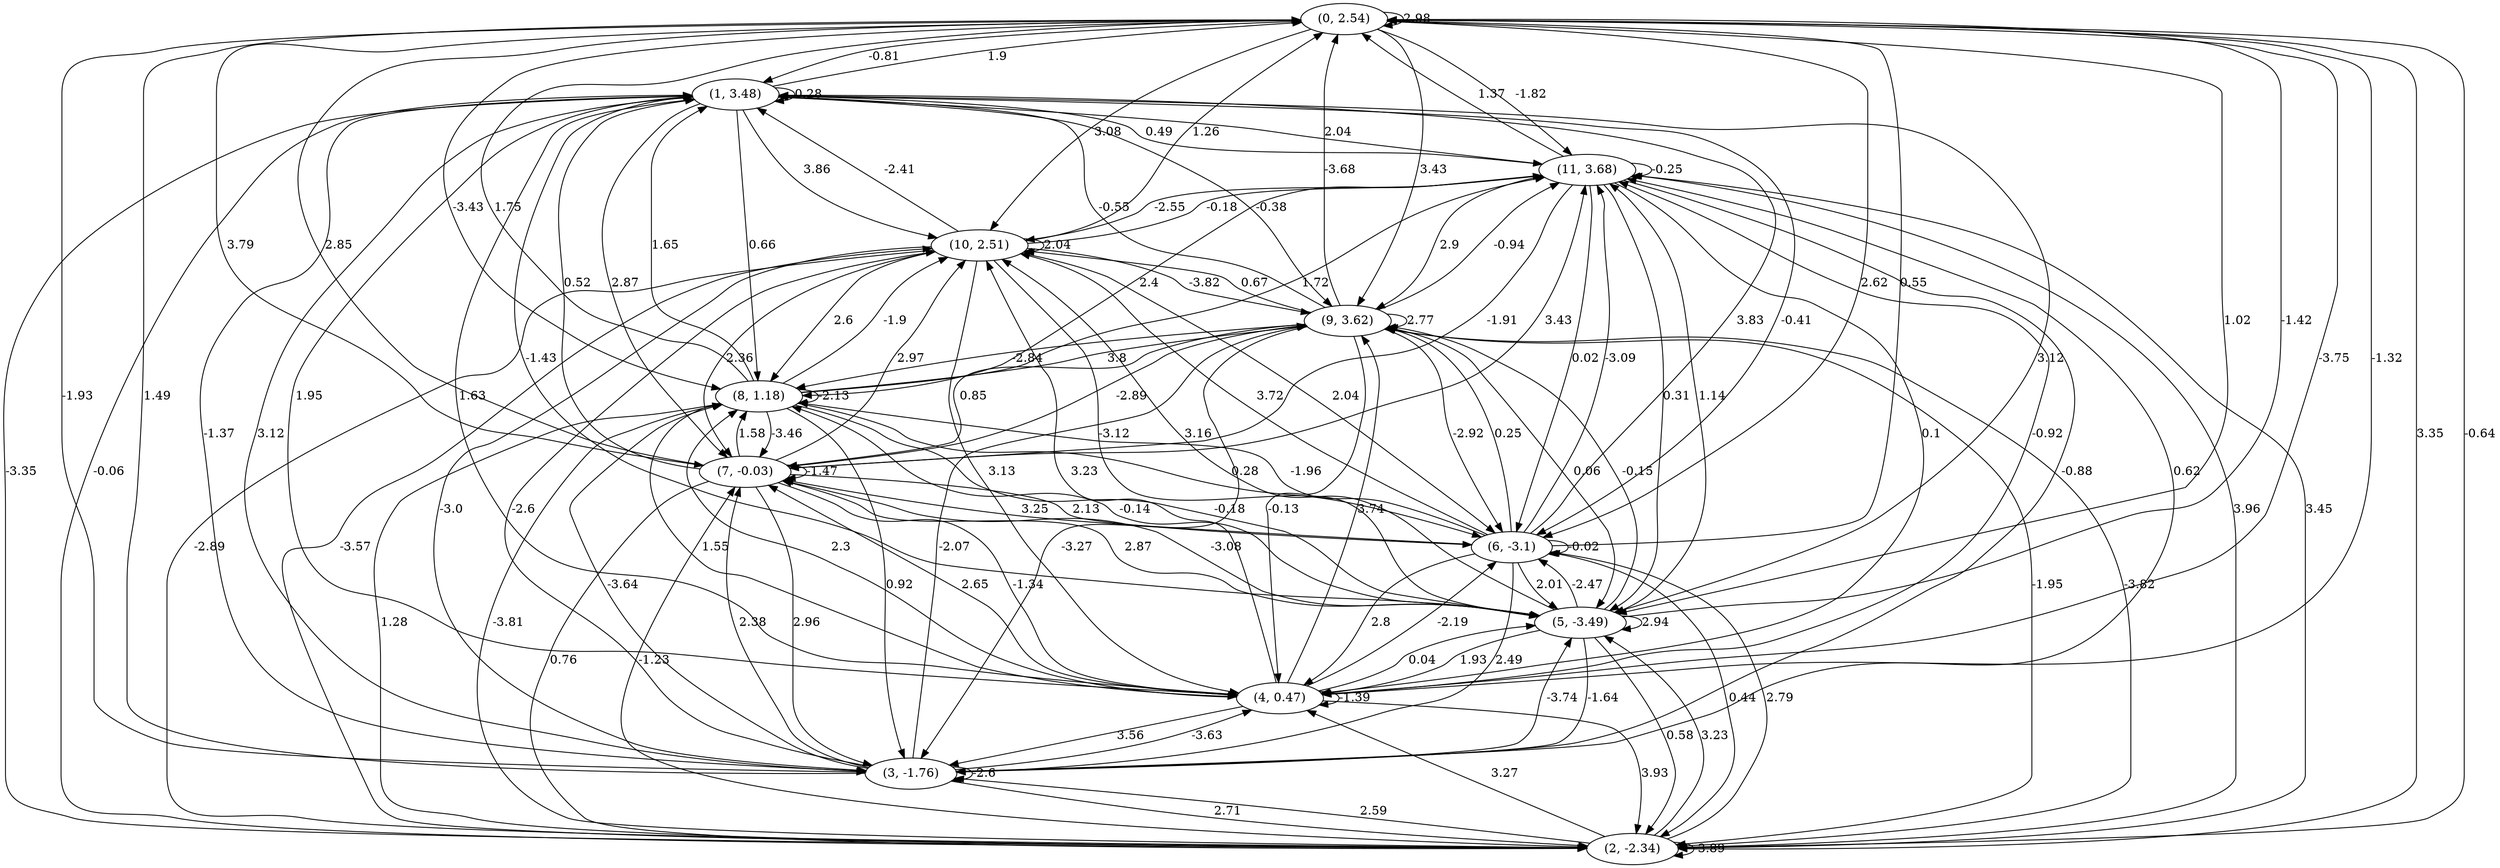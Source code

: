 digraph {
    0 [ label = "(0, 2.54)" ]
    1 [ label = "(1, 3.48)" ]
    2 [ label = "(2, -2.34)" ]
    3 [ label = "(3, -1.76)" ]
    4 [ label = "(4, 0.47)" ]
    5 [ label = "(5, -3.49)" ]
    6 [ label = "(6, -3.1)" ]
    7 [ label = "(7, -0.03)" ]
    8 [ label = "(8, 1.18)" ]
    9 [ label = "(9, 3.62)" ]
    10 [ label = "(10, 2.51)" ]
    11 [ label = "(11, 3.68)" ]
    0 -> 0 [ label = "2.98" ]
    1 -> 1 [ label = "0.28" ]
    2 -> 2 [ label = "-3.89" ]
    3 -> 3 [ label = "-2.6" ]
    4 -> 4 [ label = "-1.39" ]
    5 -> 5 [ label = "2.94" ]
    6 -> 6 [ label = "-0.02" ]
    7 -> 7 [ label = "-1.47" ]
    8 -> 8 [ label = "-2.13" ]
    9 -> 9 [ label = "2.77" ]
    10 -> 10 [ label = "2.04" ]
    11 -> 11 [ label = "-0.25" ]
    1 -> 0 [ label = "1.9" ]
    2 -> 0 [ label = "-0.64" ]
    3 -> 0 [ label = "1.49" ]
    4 -> 0 [ label = "-3.75" ]
    5 -> 0 [ label = "-1.42" ]
    6 -> 0 [ label = "0.55" ]
    7 -> 0 [ label = "2.85" ]
    8 -> 0 [ label = "1.75" ]
    9 -> 0 [ label = "-3.68" ]
    10 -> 0 [ label = "1.26" ]
    11 -> 0 [ label = "1.37" ]
    0 -> 1 [ label = "-0.81" ]
    2 -> 1 [ label = "-0.06" ]
    3 -> 1 [ label = "-1.37" ]
    4 -> 1 [ label = "1.63" ]
    5 -> 1 [ label = "-1.43" ]
    6 -> 1 [ label = "3.83" ]
    7 -> 1 [ label = "0.52" ]
    8 -> 1 [ label = "1.65" ]
    9 -> 1 [ label = "-0.55" ]
    10 -> 1 [ label = "-2.41" ]
    11 -> 1 [ label = "0.49" ]
    0 -> 2 [ label = "3.35" ]
    1 -> 2 [ label = "-3.35" ]
    3 -> 2 [ label = "2.71" ]
    4 -> 2 [ label = "3.93" ]
    5 -> 2 [ label = "0.58" ]
    6 -> 2 [ label = "0.44" ]
    7 -> 2 [ label = "0.76" ]
    8 -> 2 [ label = "1.28" ]
    9 -> 2 [ label = "-1.95" ]
    10 -> 2 [ label = "-2.89" ]
    11 -> 2 [ label = "3.96" ]
    0 -> 3 [ label = "-1.93" ]
    1 -> 3 [ label = "3.12" ]
    2 -> 3 [ label = "2.59" ]
    4 -> 3 [ label = "3.56" ]
    5 -> 3 [ label = "-1.64" ]
    6 -> 3 [ label = "2.49" ]
    7 -> 3 [ label = "2.96" ]
    8 -> 3 [ label = "0.92" ]
    9 -> 3 [ label = "-3.27" ]
    10 -> 3 [ label = "-3.0" ]
    11 -> 3 [ label = "-0.88" ]
    0 -> 4 [ label = "-1.32" ]
    1 -> 4 [ label = "1.95" ]
    2 -> 4 [ label = "3.27" ]
    3 -> 4 [ label = "-3.63" ]
    5 -> 4 [ label = "1.93" ]
    6 -> 4 [ label = "2.8" ]
    7 -> 4 [ label = "-1.34" ]
    8 -> 4 [ label = "1.55" ]
    9 -> 4 [ label = "-0.13" ]
    10 -> 4 [ label = "3.13" ]
    11 -> 4 [ label = "0.1" ]
    0 -> 5 [ label = "1.02" ]
    1 -> 5 [ label = "3.12" ]
    2 -> 5 [ label = "3.23" ]
    3 -> 5 [ label = "-3.74" ]
    4 -> 5 [ label = "0.04" ]
    6 -> 5 [ label = "2.01" ]
    7 -> 5 [ label = "-3.08" ]
    8 -> 5 [ label = "-0.18" ]
    9 -> 5 [ label = "0.06" ]
    10 -> 5 [ label = "-3.12" ]
    11 -> 5 [ label = "0.31" ]
    0 -> 6 [ label = "2.62" ]
    1 -> 6 [ label = "-0.41" ]
    2 -> 6 [ label = "2.79" ]
    4 -> 6 [ label = "-2.19" ]
    5 -> 6 [ label = "-2.47" ]
    7 -> 6 [ label = "2.13" ]
    8 -> 6 [ label = "0.28" ]
    9 -> 6 [ label = "-2.92" ]
    10 -> 6 [ label = "2.04" ]
    11 -> 6 [ label = "0.02" ]
    0 -> 7 [ label = "3.79" ]
    1 -> 7 [ label = "2.87" ]
    2 -> 7 [ label = "-1.23" ]
    3 -> 7 [ label = "2.38" ]
    4 -> 7 [ label = "2.65" ]
    5 -> 7 [ label = "2.87" ]
    6 -> 7 [ label = "3.25" ]
    8 -> 7 [ label = "-3.46" ]
    9 -> 7 [ label = "0.85" ]
    10 -> 7 [ label = "2.36" ]
    11 -> 7 [ label = "-1.91" ]
    0 -> 8 [ label = "-3.43" ]
    1 -> 8 [ label = "0.66" ]
    2 -> 8 [ label = "-3.81" ]
    3 -> 8 [ label = "-3.64" ]
    4 -> 8 [ label = "2.3" ]
    5 -> 8 [ label = "-0.14" ]
    6 -> 8 [ label = "-1.96" ]
    7 -> 8 [ label = "1.58" ]
    9 -> 8 [ label = "-2.84" ]
    10 -> 8 [ label = "2.6" ]
    11 -> 8 [ label = "2.4" ]
    0 -> 9 [ label = "3.43" ]
    1 -> 9 [ label = "-0.38" ]
    2 -> 9 [ label = "-3.82" ]
    3 -> 9 [ label = "-2.07" ]
    4 -> 9 [ label = "3.74" ]
    5 -> 9 [ label = "-0.15" ]
    6 -> 9 [ label = "0.25" ]
    7 -> 9 [ label = "-2.89" ]
    8 -> 9 [ label = "3.8" ]
    10 -> 9 [ label = "-3.82" ]
    11 -> 9 [ label = "2.9" ]
    0 -> 10 [ label = "3.08" ]
    1 -> 10 [ label = "3.86" ]
    2 -> 10 [ label = "-3.57" ]
    3 -> 10 [ label = "-2.6" ]
    4 -> 10 [ label = "3.23" ]
    5 -> 10 [ label = "3.16" ]
    6 -> 10 [ label = "3.72" ]
    7 -> 10 [ label = "2.97" ]
    8 -> 10 [ label = "-1.9" ]
    9 -> 10 [ label = "0.67" ]
    11 -> 10 [ label = "-2.55" ]
    0 -> 11 [ label = "-1.82" ]
    1 -> 11 [ label = "2.04" ]
    2 -> 11 [ label = "3.45" ]
    3 -> 11 [ label = "0.62" ]
    4 -> 11 [ label = "-0.92" ]
    5 -> 11 [ label = "1.14" ]
    6 -> 11 [ label = "-3.09" ]
    7 -> 11 [ label = "3.43" ]
    8 -> 11 [ label = "1.72" ]
    9 -> 11 [ label = "-0.94" ]
    10 -> 11 [ label = "-0.18" ]
}

